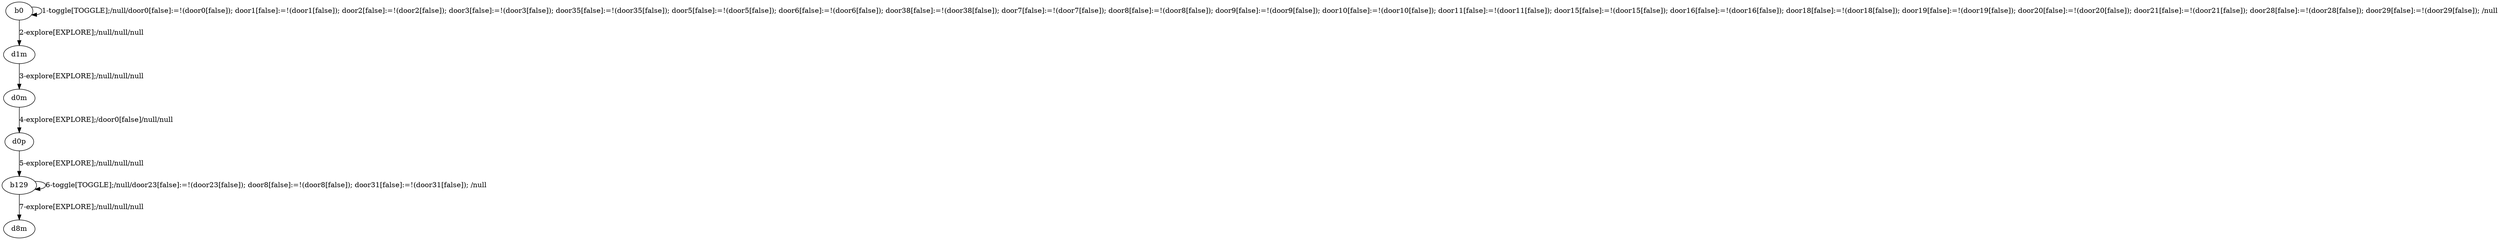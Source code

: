 # Total number of goals covered by this test: 3
# b129 --> b129
# b129 --> d8m
# d0p --> b129

digraph g {
"b0" -> "b0" [label = "1-toggle[TOGGLE];/null/door0[false]:=!(door0[false]); door1[false]:=!(door1[false]); door2[false]:=!(door2[false]); door3[false]:=!(door3[false]); door35[false]:=!(door35[false]); door5[false]:=!(door5[false]); door6[false]:=!(door6[false]); door38[false]:=!(door38[false]); door7[false]:=!(door7[false]); door8[false]:=!(door8[false]); door9[false]:=!(door9[false]); door10[false]:=!(door10[false]); door11[false]:=!(door11[false]); door15[false]:=!(door15[false]); door16[false]:=!(door16[false]); door18[false]:=!(door18[false]); door19[false]:=!(door19[false]); door20[false]:=!(door20[false]); door21[false]:=!(door21[false]); door28[false]:=!(door28[false]); door29[false]:=!(door29[false]); /null"];
"b0" -> "d1m" [label = "2-explore[EXPLORE];/null/null/null"];
"d1m" -> "d0m" [label = "3-explore[EXPLORE];/null/null/null"];
"d0m" -> "d0p" [label = "4-explore[EXPLORE];/door0[false]/null/null"];
"d0p" -> "b129" [label = "5-explore[EXPLORE];/null/null/null"];
"b129" -> "b129" [label = "6-toggle[TOGGLE];/null/door23[false]:=!(door23[false]); door8[false]:=!(door8[false]); door31[false]:=!(door31[false]); /null"];
"b129" -> "d8m" [label = "7-explore[EXPLORE];/null/null/null"];
}